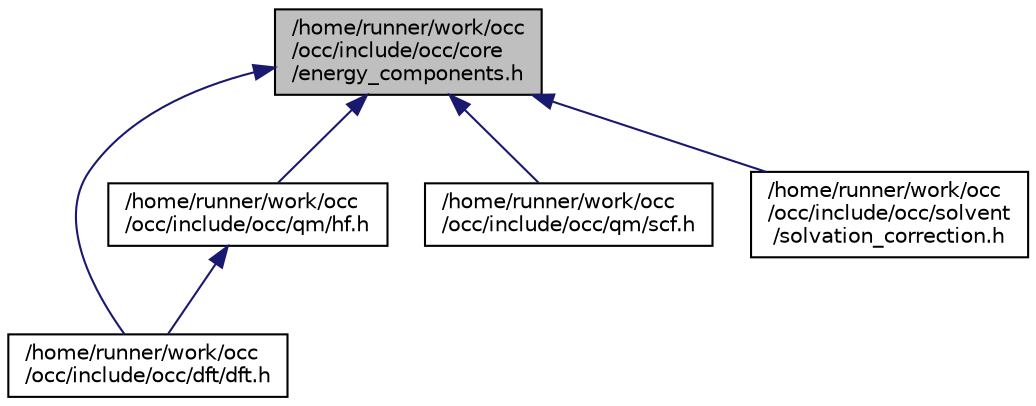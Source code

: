 digraph "/home/runner/work/occ/occ/include/occ/core/energy_components.h"
{
 // LATEX_PDF_SIZE
  bgcolor="transparent";
  edge [fontname="Helvetica",fontsize="10",labelfontname="Helvetica",labelfontsize="10"];
  node [fontname="Helvetica",fontsize="10",shape=record];
  Node1 [label="/home/runner/work/occ\l/occ/include/occ/core\l/energy_components.h",height=0.2,width=0.4,color="black", fillcolor="grey75", style="filled", fontcolor="black",tooltip=" "];
  Node1 -> Node2 [dir="back",color="midnightblue",fontsize="10",style="solid",fontname="Helvetica"];
  Node2 [label="/home/runner/work/occ\l/occ/include/occ/dft/dft.h",height=0.2,width=0.4,color="black",URL="$dft_8h.html",tooltip=" "];
  Node1 -> Node3 [dir="back",color="midnightblue",fontsize="10",style="solid",fontname="Helvetica"];
  Node3 [label="/home/runner/work/occ\l/occ/include/occ/qm/hf.h",height=0.2,width=0.4,color="black",URL="$hf_8h.html",tooltip=" "];
  Node3 -> Node2 [dir="back",color="midnightblue",fontsize="10",style="solid",fontname="Helvetica"];
  Node1 -> Node4 [dir="back",color="midnightblue",fontsize="10",style="solid",fontname="Helvetica"];
  Node4 [label="/home/runner/work/occ\l/occ/include/occ/qm/scf.h",height=0.2,width=0.4,color="black",URL="$scf_8h.html",tooltip=" "];
  Node1 -> Node5 [dir="back",color="midnightblue",fontsize="10",style="solid",fontname="Helvetica"];
  Node5 [label="/home/runner/work/occ\l/occ/include/occ/solvent\l/solvation_correction.h",height=0.2,width=0.4,color="black",URL="$solvation__correction_8h.html",tooltip=" "];
}
